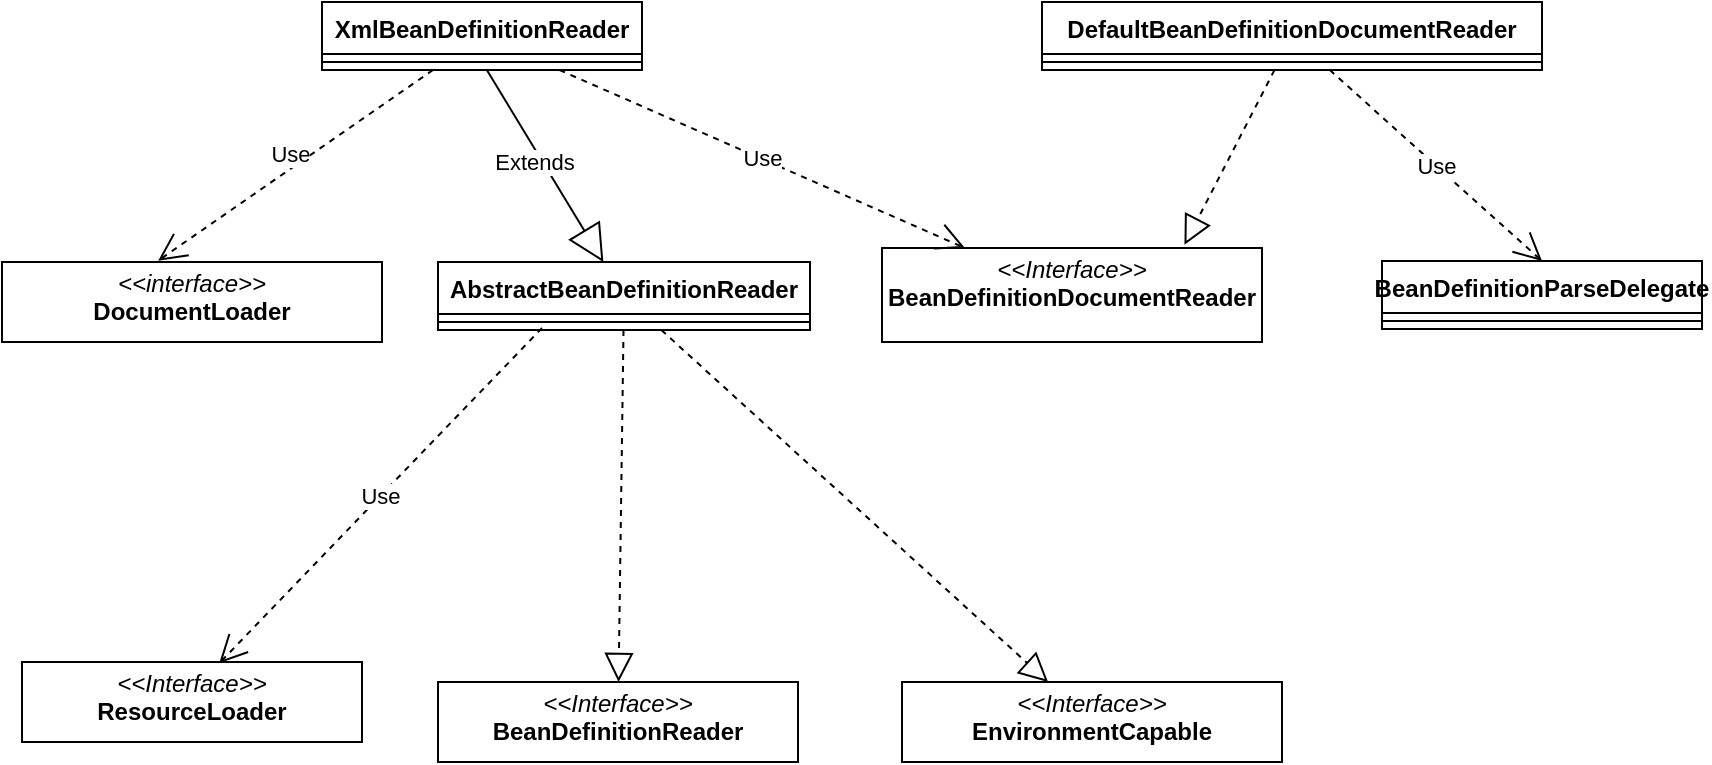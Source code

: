 <mxfile version="17.4.2" type="github">
  <diagram id="vHnbc7I8RNQftwHpsGs9" name="Page-1">
    <mxGraphModel dx="942" dy="674" grid="1" gridSize="10" guides="1" tooltips="1" connect="1" arrows="1" fold="1" page="1" pageScale="1" pageWidth="827" pageHeight="1169" math="0" shadow="0">
      <root>
        <mxCell id="0" />
        <mxCell id="1" parent="0" />
        <mxCell id="_as03aNHobJ-AytUSQpi-1" value="XmlBeanDefinitionReader" style="swimlane;fontStyle=1;align=center;verticalAlign=top;childLayout=stackLayout;horizontal=1;startSize=26;horizontalStack=0;resizeParent=1;resizeParentMax=0;resizeLast=0;collapsible=1;marginBottom=0;" vertex="1" parent="1">
          <mxGeometry x="170" y="510" width="160" height="34" as="geometry" />
        </mxCell>
        <mxCell id="_as03aNHobJ-AytUSQpi-3" value="" style="line;strokeWidth=1;fillColor=none;align=left;verticalAlign=middle;spacingTop=-1;spacingLeft=3;spacingRight=3;rotatable=0;labelPosition=right;points=[];portConstraint=eastwest;" vertex="1" parent="_as03aNHobJ-AytUSQpi-1">
          <mxGeometry y="26" width="160" height="8" as="geometry" />
        </mxCell>
        <mxCell id="_as03aNHobJ-AytUSQpi-5" value="DefaultBeanDefinitionDocumentReader" style="swimlane;fontStyle=1;align=center;verticalAlign=top;childLayout=stackLayout;horizontal=1;startSize=26;horizontalStack=0;resizeParent=1;resizeParentMax=0;resizeLast=0;collapsible=1;marginBottom=0;" vertex="1" parent="1">
          <mxGeometry x="530" y="510" width="250" height="34" as="geometry" />
        </mxCell>
        <mxCell id="_as03aNHobJ-AytUSQpi-7" value="" style="line;strokeWidth=1;fillColor=none;align=left;verticalAlign=middle;spacingTop=-1;spacingLeft=3;spacingRight=3;rotatable=0;labelPosition=right;points=[];portConstraint=eastwest;" vertex="1" parent="_as03aNHobJ-AytUSQpi-5">
          <mxGeometry y="26" width="250" height="8" as="geometry" />
        </mxCell>
        <mxCell id="_as03aNHobJ-AytUSQpi-9" value="&lt;p style=&quot;margin: 0px ; margin-top: 4px ; text-align: center&quot;&gt;&lt;i&gt;&lt;font style=&quot;vertical-align: inherit&quot;&gt;&lt;font style=&quot;vertical-align: inherit&quot;&gt;&lt;font style=&quot;vertical-align: inherit&quot;&gt;&lt;font style=&quot;vertical-align: inherit&quot;&gt;&lt;font style=&quot;vertical-align: inherit&quot;&gt;&lt;font style=&quot;vertical-align: inherit&quot;&gt;&amp;lt;&amp;lt;interface&amp;gt;&amp;gt; &lt;/font&gt;&lt;/font&gt;&lt;/font&gt;&lt;/font&gt;&lt;/font&gt;&lt;/font&gt;&lt;/i&gt;&lt;br&gt;&lt;b&gt;&lt;font style=&quot;vertical-align: inherit&quot;&gt;&lt;font style=&quot;vertical-align: inherit&quot;&gt;&lt;font style=&quot;vertical-align: inherit&quot;&gt;&lt;font style=&quot;vertical-align: inherit&quot;&gt;&lt;font style=&quot;vertical-align: inherit&quot;&gt;&lt;font style=&quot;vertical-align: inherit&quot;&gt;DocumentLoader&lt;/font&gt;&lt;/font&gt;&lt;/font&gt;&lt;/font&gt;&lt;/font&gt;&lt;/font&gt;&lt;/b&gt;&lt;/p&gt;&lt;p style=&quot;margin: 0px ; margin-left: 4px&quot;&gt;&lt;br&gt;&lt;/p&gt;" style="verticalAlign=top;align=left;overflow=fill;fontSize=12;fontFamily=Helvetica;html=1;" vertex="1" parent="1">
          <mxGeometry x="10" y="640" width="190" height="40" as="geometry" />
        </mxCell>
        <mxCell id="_as03aNHobJ-AytUSQpi-10" value="AbstractBeanDefinitionReader" style="swimlane;fontStyle=1;align=center;verticalAlign=top;childLayout=stackLayout;horizontal=1;startSize=26;horizontalStack=0;resizeParent=1;resizeParentMax=0;resizeLast=0;collapsible=1;marginBottom=0;" vertex="1" parent="1">
          <mxGeometry x="228" y="640" width="186" height="34" as="geometry" />
        </mxCell>
        <mxCell id="_as03aNHobJ-AytUSQpi-12" value="" style="line;strokeWidth=1;fillColor=none;align=left;verticalAlign=middle;spacingTop=-1;spacingLeft=3;spacingRight=3;rotatable=0;labelPosition=right;points=[];portConstraint=eastwest;" vertex="1" parent="_as03aNHobJ-AytUSQpi-10">
          <mxGeometry y="26" width="186" height="8" as="geometry" />
        </mxCell>
        <mxCell id="_as03aNHobJ-AytUSQpi-27" value="Use" style="endArrow=open;endSize=12;dashed=1;html=1;rounded=0;entryX=0.58;entryY=0.017;entryDx=0;entryDy=0;entryPerimeter=0;" edge="1" parent="_as03aNHobJ-AytUSQpi-10" target="_as03aNHobJ-AytUSQpi-19">
          <mxGeometry width="160" relative="1" as="geometry">
            <mxPoint x="52" y="33" as="sourcePoint" />
            <mxPoint x="212" y="33" as="targetPoint" />
          </mxGeometry>
        </mxCell>
        <mxCell id="_as03aNHobJ-AytUSQpi-14" value="BeanDefinitionParseDelegate" style="swimlane;fontStyle=1;align=center;verticalAlign=top;childLayout=stackLayout;horizontal=1;startSize=26;horizontalStack=0;resizeParent=1;resizeParentMax=0;resizeLast=0;collapsible=1;marginBottom=0;" vertex="1" parent="1">
          <mxGeometry x="700" y="639.5" width="160" height="34" as="geometry" />
        </mxCell>
        <mxCell id="_as03aNHobJ-AytUSQpi-16" value="" style="line;strokeWidth=1;fillColor=none;align=left;verticalAlign=middle;spacingTop=-1;spacingLeft=3;spacingRight=3;rotatable=0;labelPosition=right;points=[];portConstraint=eastwest;" vertex="1" parent="_as03aNHobJ-AytUSQpi-14">
          <mxGeometry y="26" width="160" height="8" as="geometry" />
        </mxCell>
        <mxCell id="_as03aNHobJ-AytUSQpi-18" value="&lt;p style=&quot;margin: 0px ; margin-top: 4px ; text-align: center&quot;&gt;&lt;i&gt;&amp;lt;&amp;lt;Interface&amp;gt;&amp;gt;&lt;/i&gt;&lt;br&gt;&lt;b&gt;BeanDefinitionDocumentReader&lt;/b&gt;&lt;/p&gt;&lt;p style=&quot;margin: 0px ; margin-left: 4px&quot;&gt;&lt;br&gt;&lt;/p&gt;&lt;p style=&quot;margin: 0px ; margin-left: 4px&quot;&gt;&lt;br&gt;&lt;/p&gt;" style="verticalAlign=top;align=left;overflow=fill;fontSize=12;fontFamily=Helvetica;html=1;" vertex="1" parent="1">
          <mxGeometry x="450" y="633" width="190" height="47" as="geometry" />
        </mxCell>
        <mxCell id="_as03aNHobJ-AytUSQpi-19" value="&lt;p style=&quot;margin: 0px ; margin-top: 4px ; text-align: center&quot;&gt;&lt;i&gt;&amp;lt;&amp;lt;Interface&amp;gt;&amp;gt;&lt;/i&gt;&lt;br&gt;&lt;b&gt;ResourceLoader&lt;/b&gt;&lt;/p&gt;&lt;p style=&quot;margin: 0px ; margin-left: 4px&quot;&gt;&lt;br&gt;&lt;/p&gt;" style="verticalAlign=top;align=left;overflow=fill;fontSize=12;fontFamily=Helvetica;html=1;" vertex="1" parent="1">
          <mxGeometry x="20" y="840" width="170" height="40" as="geometry" />
        </mxCell>
        <mxCell id="_as03aNHobJ-AytUSQpi-20" value="&lt;p style=&quot;margin: 0px ; margin-top: 4px ; text-align: center&quot;&gt;&lt;i&gt;&amp;lt;&amp;lt;Interface&amp;gt;&amp;gt;&lt;/i&gt;&lt;br&gt;&lt;b&gt;BeanDefinitionReader&lt;/b&gt;&lt;/p&gt;&lt;p style=&quot;margin: 0px ; margin-left: 4px&quot;&gt;&lt;br&gt;&lt;/p&gt;&lt;p style=&quot;margin: 0px ; margin-left: 4px&quot;&gt;&lt;br&gt;&lt;/p&gt;" style="verticalAlign=top;align=left;overflow=fill;fontSize=12;fontFamily=Helvetica;html=1;" vertex="1" parent="1">
          <mxGeometry x="228" y="850" width="180" height="40" as="geometry" />
        </mxCell>
        <mxCell id="_as03aNHobJ-AytUSQpi-21" value="&lt;p style=&quot;margin: 0px ; margin-top: 4px ; text-align: center&quot;&gt;&lt;i&gt;&amp;lt;&amp;lt;Interface&amp;gt;&amp;gt;&lt;/i&gt;&lt;br&gt;&lt;b&gt;EnvironmentCapable&lt;/b&gt;&lt;/p&gt;" style="verticalAlign=top;align=left;overflow=fill;fontSize=12;fontFamily=Helvetica;html=1;" vertex="1" parent="1">
          <mxGeometry x="460" y="850" width="190" height="40" as="geometry" />
        </mxCell>
        <mxCell id="_as03aNHobJ-AytUSQpi-22" value="Use" style="endArrow=open;endSize=12;dashed=1;html=1;rounded=0;entryX=0.411;entryY=-0.017;entryDx=0;entryDy=0;entryPerimeter=0;" edge="1" parent="1" source="_as03aNHobJ-AytUSQpi-1" target="_as03aNHobJ-AytUSQpi-9">
          <mxGeometry x="-0.005" y="-6" width="160" relative="1" as="geometry">
            <mxPoint x="180" y="550" as="sourcePoint" />
            <mxPoint x="210" y="580" as="targetPoint" />
            <mxPoint as="offset" />
          </mxGeometry>
        </mxCell>
        <mxCell id="_as03aNHobJ-AytUSQpi-23" value="" style="endArrow=block;dashed=1;endFill=0;endSize=12;html=1;rounded=0;entryX=0.796;entryY=-0.035;entryDx=0;entryDy=0;entryPerimeter=0;" edge="1" parent="1" source="_as03aNHobJ-AytUSQpi-5" target="_as03aNHobJ-AytUSQpi-18">
          <mxGeometry width="160" relative="1" as="geometry">
            <mxPoint x="400" y="470" as="sourcePoint" />
            <mxPoint x="560" y="470" as="targetPoint" />
          </mxGeometry>
        </mxCell>
        <mxCell id="_as03aNHobJ-AytUSQpi-24" value="Extends" style="endArrow=block;endSize=16;endFill=0;html=1;rounded=0;" edge="1" parent="1" source="_as03aNHobJ-AytUSQpi-3" target="_as03aNHobJ-AytUSQpi-10">
          <mxGeometry x="-0.08" y="-4" width="160" relative="1" as="geometry">
            <mxPoint x="240" y="580" as="sourcePoint" />
            <mxPoint x="210" y="750" as="targetPoint" />
            <mxPoint as="offset" />
          </mxGeometry>
        </mxCell>
        <mxCell id="_as03aNHobJ-AytUSQpi-25" value="Use" style="endArrow=open;endSize=12;dashed=1;html=1;rounded=0;" edge="1" parent="1" source="_as03aNHobJ-AytUSQpi-1" target="_as03aNHobJ-AytUSQpi-18">
          <mxGeometry width="160" relative="1" as="geometry">
            <mxPoint x="130" y="810" as="sourcePoint" />
            <mxPoint x="290" y="810" as="targetPoint" />
          </mxGeometry>
        </mxCell>
        <mxCell id="_as03aNHobJ-AytUSQpi-26" value="Use" style="endArrow=open;endSize=12;dashed=1;html=1;rounded=0;entryX=0.5;entryY=0;entryDx=0;entryDy=0;" edge="1" parent="1" source="_as03aNHobJ-AytUSQpi-5" target="_as03aNHobJ-AytUSQpi-14">
          <mxGeometry width="160" relative="1" as="geometry">
            <mxPoint x="350" y="780" as="sourcePoint" />
            <mxPoint x="510" y="780" as="targetPoint" />
          </mxGeometry>
        </mxCell>
        <mxCell id="_as03aNHobJ-AytUSQpi-28" value="" style="endArrow=block;dashed=1;endFill=0;endSize=12;html=1;rounded=0;" edge="1" parent="1" source="_as03aNHobJ-AytUSQpi-10" target="_as03aNHobJ-AytUSQpi-20">
          <mxGeometry width="160" relative="1" as="geometry">
            <mxPoint x="330" y="674" as="sourcePoint" />
            <mxPoint x="490" y="674" as="targetPoint" />
          </mxGeometry>
        </mxCell>
        <mxCell id="_as03aNHobJ-AytUSQpi-29" value="" style="endArrow=block;dashed=1;endFill=0;endSize=12;html=1;rounded=0;" edge="1" parent="1" source="_as03aNHobJ-AytUSQpi-10" target="_as03aNHobJ-AytUSQpi-21">
          <mxGeometry width="160" relative="1" as="geometry">
            <mxPoint x="667" y="780" as="sourcePoint" />
            <mxPoint x="827" y="780" as="targetPoint" />
          </mxGeometry>
        </mxCell>
      </root>
    </mxGraphModel>
  </diagram>
</mxfile>
